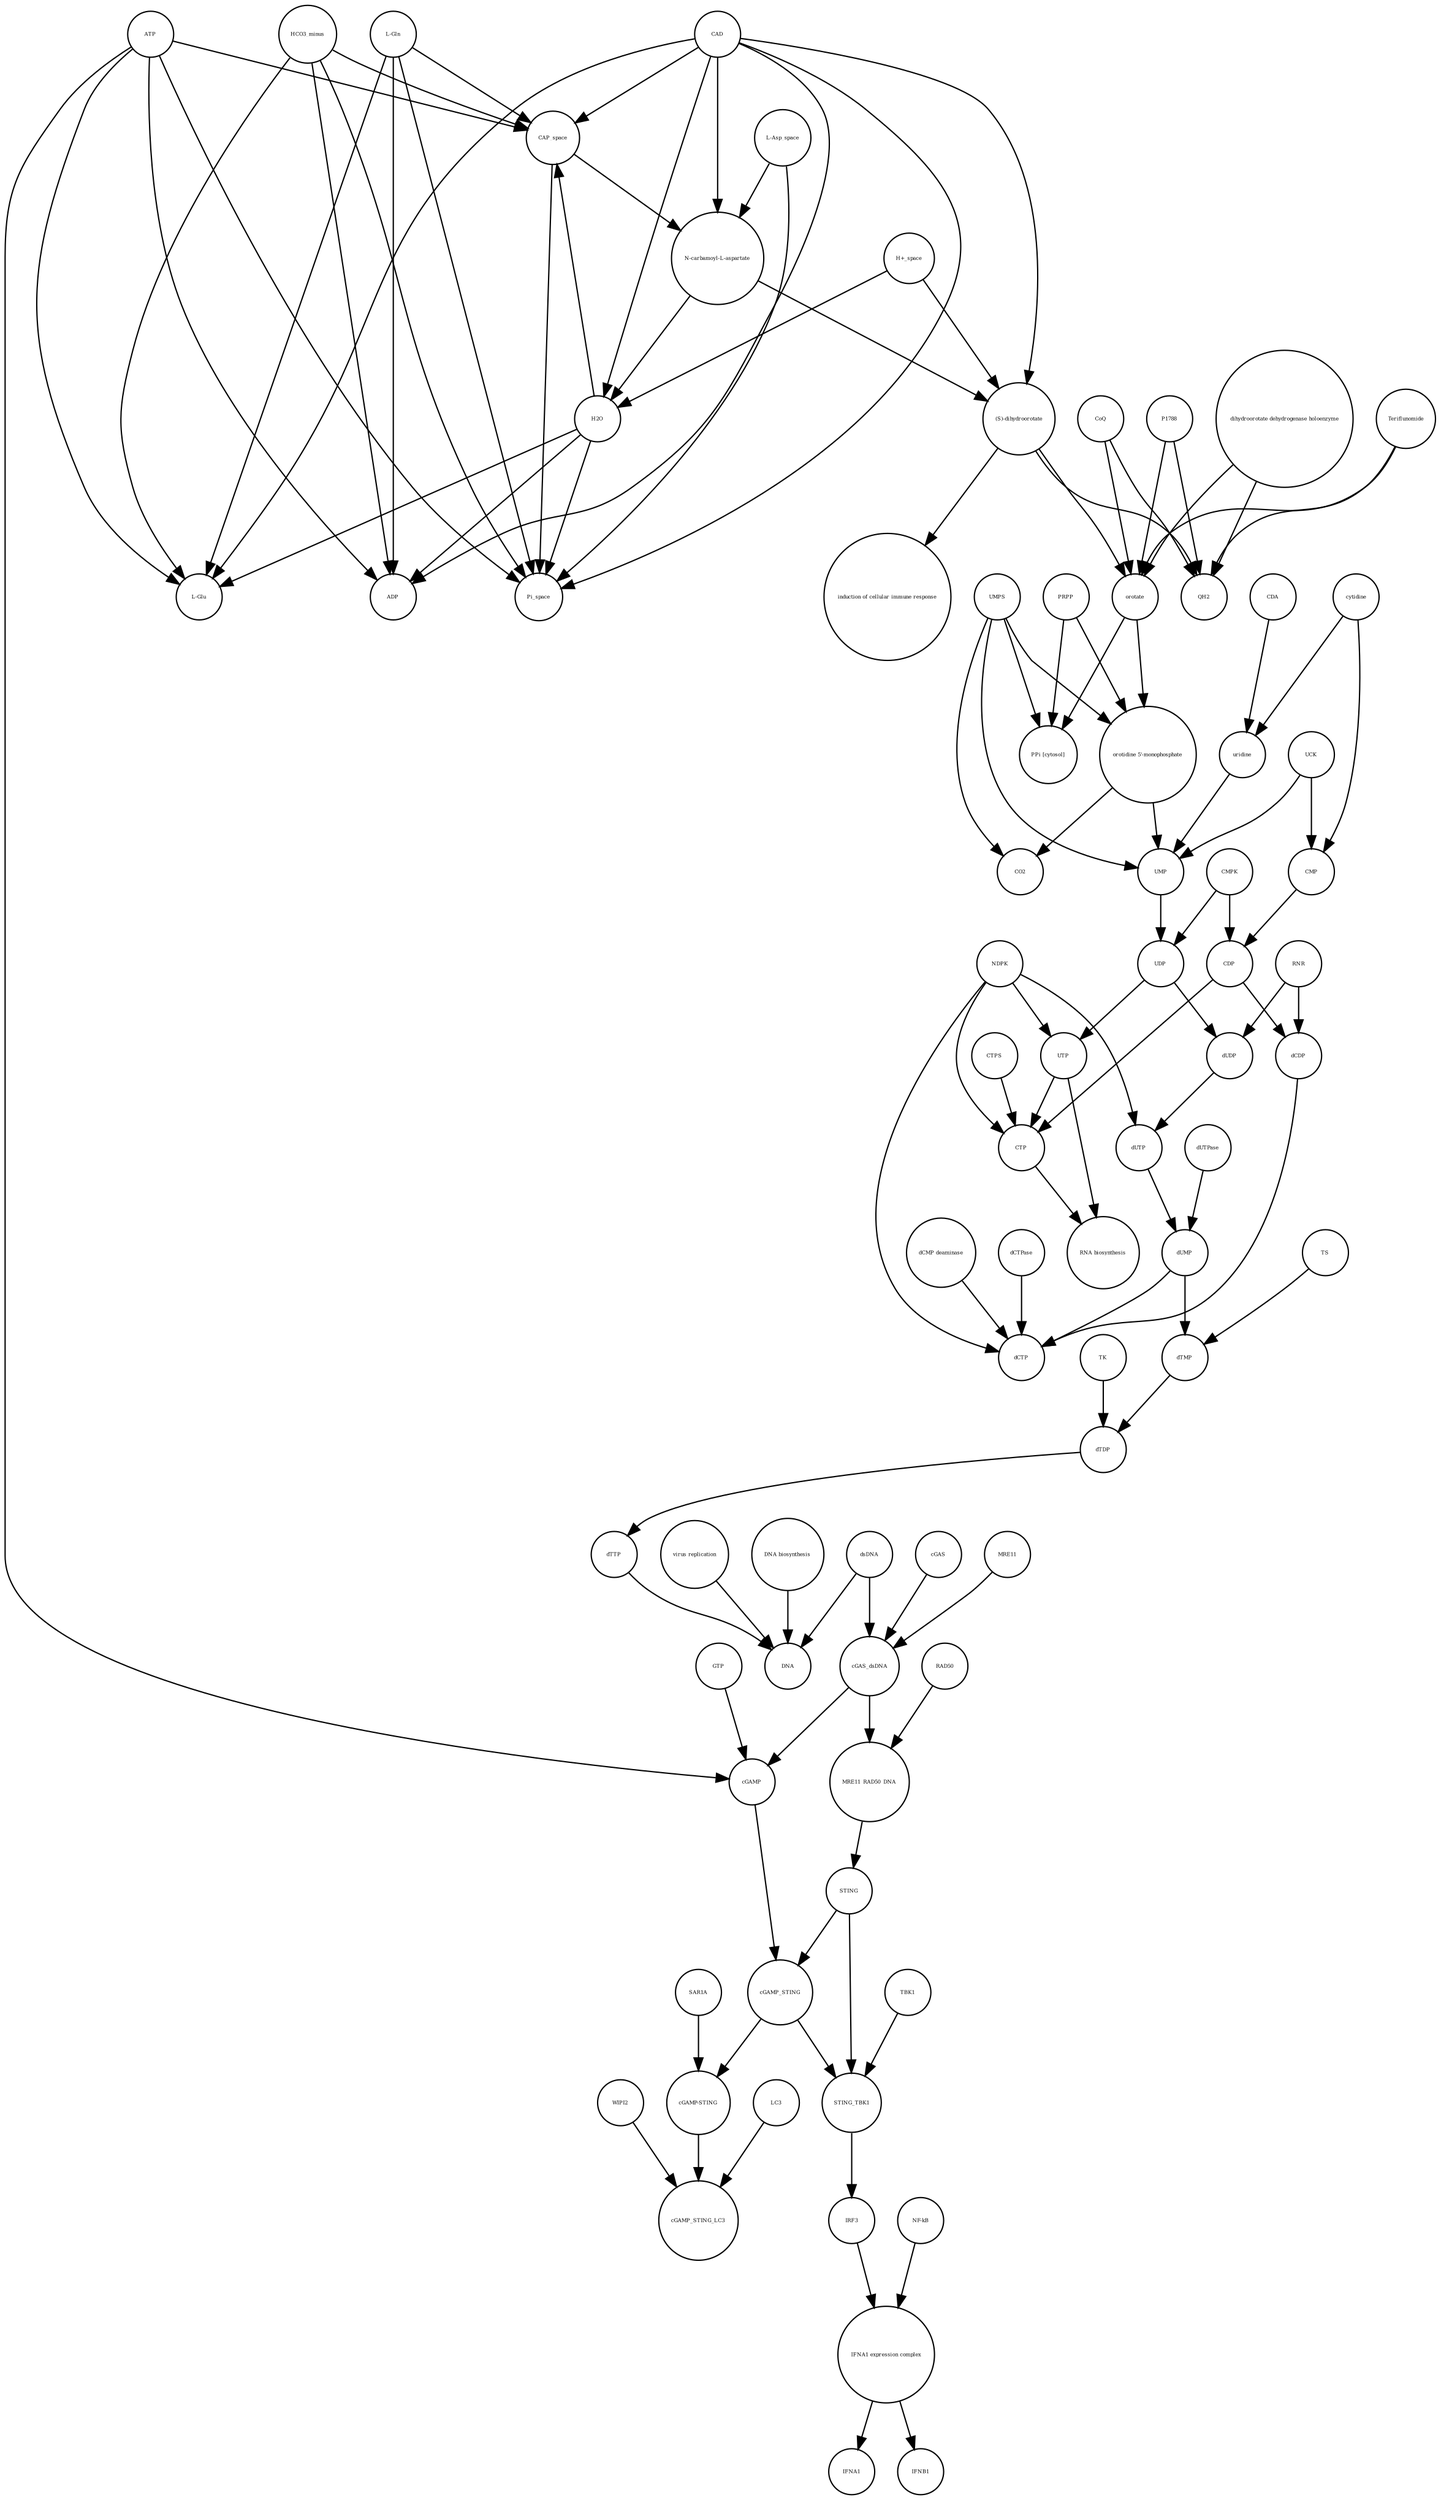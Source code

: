 strict digraph  {
UTP [annotation="", bipartite=0, cls="simple chemical", fontsize=4, label=UTP, shape=circle];
"RNA biosynthesis" [annotation="urn_miriam_obo.go_GO%3A0032774", bipartite=0, cls=phenotype, fontsize=4, label="RNA biosynthesis", shape=circle];
CTP [annotation="", bipartite=0, cls="simple chemical", fontsize=4, label=CTP, shape=circle];
"(S)-dihydroorotate" [annotation="", bipartite=0, cls="simple chemical", fontsize=4, label="(S)-dihydroorotate", shape=circle];
"induction of cellular immune response" [annotation="", bipartite=0, cls=phenotype, fontsize=4, label="induction of cellular immune response", shape=circle];
"L-Glu" [annotation="", bipartite=0, cls="simple chemical", fontsize=4, label="L-Glu", shape=circle];
RNR [annotation="", bipartite=0, cls=macromolecule, fontsize=4, label=RNR, shape=circle];
dUTPase [annotation="", bipartite=0, cls=macromolecule, fontsize=4, label=dUTPase, shape=circle];
TK [annotation="", bipartite=0, cls=macromolecule, fontsize=4, label=TK, shape=circle];
"virus replication" [annotation="", bipartite=0, cls=phenotype, fontsize=4, label="virus replication", shape=circle];
cGAS [annotation="", bipartite=0, cls=macromolecule, fontsize=4, label=cGAS, shape=circle];
CAD [annotation="", bipartite=0, cls=macromolecule, fontsize=4, label=CAD, shape=circle];
dCTP [annotation="", bipartite=0, cls="simple chemical", fontsize=4, label=dCTP, shape=circle];
cGAMP [annotation="", bipartite=0, cls="simple chemical", fontsize=4, label=cGAMP, shape=circle];
cGAMP_STING_LC3 [annotation="", bipartite=0, cls=complex, fontsize=4, label=cGAMP_STING_LC3, shape=circle];
QH2 [annotation="", bipartite=0, cls="simple chemical", fontsize=4, label=QH2, shape=circle];
UMPS [annotation="", bipartite=0, cls="macromolecule multimer", fontsize=4, label=UMPS, shape=circle];
PRPP [annotation="", bipartite=0, cls="simple chemical", fontsize=4, label=PRPP, shape=circle];
IFNA1 [annotation="", bipartite=0, cls="nucleic acid feature", fontsize=4, label=IFNA1, shape=circle];
DNA [annotation="", bipartite=0, cls="nucleic acid feature", fontsize=4, label=DNA, shape=circle];
"L-Gln" [annotation="", bipartite=0, cls="simple chemical", fontsize=4, label="L-Gln", shape=circle];
"IFNA1 expression complex" [annotation="", bipartite=0, cls=complex, fontsize=4, label="IFNA1 expression complex", shape=circle];
LC3 [annotation="", bipartite=0, cls=macromolecule, fontsize=4, label=LC3, shape=circle];
P1788 [annotation="", bipartite=0, cls="simple chemical", fontsize=4, label=P1788, shape=circle];
"dCMP deaminase" [annotation="", bipartite=0, cls=macromolecule, fontsize=4, label="dCMP deaminase", shape=circle];
TS [annotation="", bipartite=0, cls=macromolecule, fontsize=4, label=TS, shape=circle];
UMP [annotation="", bipartite=0, cls="simple chemical", fontsize=4, label=UMP, shape=circle];
CMP [annotation="", bipartite=0, cls="simple chemical", fontsize=4, label=CMP, shape=circle];
Pi_space [annotation="", bipartite=0, cls="simple chemical", fontsize=4, label=Pi_space, shape=circle];
RAD50 [annotation="", bipartite=0, cls="macromolecule multimer", fontsize=4, label=RAD50, shape=circle];
UDP [annotation="", bipartite=0, cls="simple chemical", fontsize=4, label=UDP, shape=circle];
dCTPase [annotation="", bipartite=0, cls=macromolecule, fontsize=4, label=dCTPase, shape=circle];
UCK [annotation="", bipartite=0, cls=macromolecule, fontsize=4, label=UCK, shape=circle];
"H+_space" [annotation="", bipartite=0, cls="simple chemical", fontsize=4, label="H+_space", shape=circle];
"PPi [cytosol]" [annotation="", bipartite=0, cls="simple chemical", fontsize=4, label="PPi [cytosol]", shape=circle];
"dihydroorotate dehydrogenase holoenzyme" [annotation="", bipartite=0, cls="simple chemical", fontsize=4, label="dihydroorotate dehydrogenase holoenzyme", shape=circle];
dUTP [annotation="", bipartite=0, cls="simple chemical", fontsize=4, label=dUTP, shape=circle];
"L-Asp_space" [annotation="", bipartite=0, cls="simple chemical", fontsize=4, label="L-Asp_space", shape=circle];
"DNA biosynthesis" [annotation="urn_miriam_obo.go_GO%3A0071897", bipartite=0, cls=phenotype, fontsize=4, label="DNA biosynthesis", shape=circle];
GTP [annotation="", bipartite=0, cls="simple chemical", fontsize=4, label=GTP, shape=circle];
dTMP [annotation="", bipartite=0, cls="simple chemical", fontsize=4, label=dTMP, shape=circle];
NDPK [annotation="", bipartite=0, cls=macromolecule, fontsize=4, label=NDPK, shape=circle];
dUMP [annotation="", bipartite=0, cls="simple chemical", fontsize=4, label=dUMP, shape=circle];
MRE11_RAD50_DNA [annotation="", bipartite=0, cls=complex, fontsize=4, label=MRE11_RAD50_DNA, shape=circle];
cytidine [annotation="", bipartite=0, cls="simple chemical", fontsize=4, label=cytidine, shape=circle];
"cGAMP-STING" [annotation="", bipartite=0, cls=complex, fontsize=4, label="cGAMP-STING", shape=circle];
"orotidine 5'-monophosphate" [annotation="", bipartite=0, cls="simple chemical", fontsize=4, label="orotidine 5'-monophosphate", shape=circle];
dsDNA [annotation="", bipartite=0, cls="simple chemical", fontsize=4, label=dsDNA, shape=circle];
IRF3 [annotation="", bipartite=0, cls="macromolecule multimer", fontsize=4, label=IRF3, shape=circle];
orotate [annotation="", bipartite=0, cls="simple chemical", fontsize=4, label=orotate, shape=circle];
"N-carbamoyl-L-aspartate" [annotation="", bipartite=0, cls="simple chemical", fontsize=4, label="N-carbamoyl-L-aspartate", shape=circle];
HCO3_minus [annotation="", bipartite=0, cls="simple chemical", fontsize=4, label=HCO3_minus, shape=circle];
CMPK [annotation="", bipartite=0, cls=macromolecule, fontsize=4, label=CMPK, shape=circle];
CDP [annotation="", bipartite=0, cls="simple chemical", fontsize=4, label=CDP, shape=circle];
CTPS [annotation="", bipartite=0, cls=macromolecule, fontsize=4, label=CTPS, shape=circle];
uridine [annotation="", bipartite=0, cls="simple chemical", fontsize=4, label=uridine, shape=circle];
STING_TBK1 [annotation="", bipartite=0, cls=complex, fontsize=4, label=STING_TBK1, shape=circle];
IFNB1 [annotation="", bipartite=0, cls="nucleic acid feature", fontsize=4, label=IFNB1, shape=circle];
dTTP [annotation="", bipartite=0, cls="simple chemical", fontsize=4, label=dTTP, shape=circle];
SAR1A [annotation="", bipartite=0, cls=macromolecule, fontsize=4, label=SAR1A, shape=circle];
CAP_space [annotation="", bipartite=0, cls="simple chemical", fontsize=4, label=CAP_space, shape=circle];
cGAMP_STING [annotation="", bipartite=0, cls=complex, fontsize=4, label=cGAMP_STING, shape=circle];
ATP [annotation="", bipartite=0, cls="simple chemical", fontsize=4, label=ATP, shape=circle];
ADP [annotation="", bipartite=0, cls="simple chemical", fontsize=4, label=ADP, shape=circle];
STING [annotation="", bipartite=0, cls="macromolecule multimer", fontsize=4, label=STING, shape=circle];
dTDP [annotation="", bipartite=0, cls="simple chemical", fontsize=4, label=dTDP, shape=circle];
H2O [annotation="", bipartite=0, cls="simple chemical", fontsize=4, label=H2O, shape=circle];
TBK1 [annotation="", bipartite=0, cls=macromolecule, fontsize=4, label=TBK1, shape=circle];
cGAS_dsDNA [annotation="", bipartite=0, cls=complex, fontsize=4, label=cGAS_dsDNA, shape=circle];
Teriflunomide [annotation="", bipartite=0, cls="simple chemical", fontsize=4, label=Teriflunomide, shape=circle];
CoQ [annotation="", bipartite=0, cls="simple chemical", fontsize=4, label=CoQ, shape=circle];
CO2 [annotation="", bipartite=0, cls="simple chemical", fontsize=4, label=CO2, shape=circle];
CDA [annotation="", bipartite=0, cls=macromolecule, fontsize=4, label=CDA, shape=circle];
dUDP [annotation="", bipartite=0, cls="simple chemical", fontsize=4, label=dUDP, shape=circle];
"NF-kB" [annotation="", bipartite=0, cls=complex, fontsize=4, label="NF-kB", shape=circle];
WIPI2 [annotation="", bipartite=0, cls=macromolecule, fontsize=4, label=WIPI2, shape=circle];
MRE11 [annotation="", bipartite=0, cls="macromolecule multimer", fontsize=4, label=MRE11, shape=circle];
dCDP [annotation="", bipartite=0, cls="simple chemical", fontsize=4, label=dCDP, shape=circle];
UTP -> "RNA biosynthesis"  [annotation="", interaction_type="necessary stimulation"];
UTP -> CTP  [annotation="", interaction_type=production];
CTP -> "RNA biosynthesis"  [annotation="", interaction_type="necessary stimulation"];
"(S)-dihydroorotate" -> "induction of cellular immune response"  [annotation="", interaction_type="necessary stimulation"];
"(S)-dihydroorotate" -> orotate  [annotation="", interaction_type=production];
"(S)-dihydroorotate" -> QH2  [annotation="", interaction_type=production];
RNR -> dCDP  [annotation="", interaction_type=catalysis];
RNR -> dUDP  [annotation="", interaction_type=catalysis];
dUTPase -> dUMP  [annotation="", interaction_type=catalysis];
TK -> dTDP  [annotation="", interaction_type=catalysis];
"virus replication" -> DNA  [annotation="", interaction_type=inhibition];
cGAS -> cGAS_dsDNA  [annotation="", interaction_type=production];
CAD -> "(S)-dihydroorotate"  [annotation=urn_miriam_reactome_REACT_1698, interaction_type=catalysis];
CAD -> H2O  [annotation=urn_miriam_reactome_REACT_1698, interaction_type=catalysis];
CAD -> Pi_space  [annotation=urn_miriam_reactome_REACT_1698, interaction_type=catalysis];
CAD -> "N-carbamoyl-L-aspartate"  [annotation=urn_miriam_reactome_REACT_1698, interaction_type=catalysis];
CAD -> "L-Glu"  [annotation=urn_miriam_reactome_REACT_1698, interaction_type=catalysis];
CAD -> CAP_space  [annotation=urn_miriam_reactome_REACT_1698, interaction_type=catalysis];
CAD -> ADP  [annotation=urn_miriam_reactome_REACT_1698, interaction_type=catalysis];
cGAMP -> cGAMP_STING  [annotation="", interaction_type=production];
UMPS -> CO2  [annotation=urn_miriam_reactome_REACT_1698, interaction_type=catalysis];
UMPS -> UMP  [annotation=urn_miriam_reactome_REACT_1698, interaction_type=catalysis];
UMPS -> "orotidine 5'-monophosphate"  [annotation=urn_miriam_reactome_REACT_1698, interaction_type=catalysis];
UMPS -> "PPi [cytosol]"  [annotation=urn_miriam_reactome_REACT_1698, interaction_type=catalysis];
PRPP -> "orotidine 5'-monophosphate"  [annotation="", interaction_type=production];
PRPP -> "PPi [cytosol]"  [annotation="", interaction_type=production];
"L-Gln" -> "L-Glu"  [annotation="", interaction_type=production];
"L-Gln" -> Pi_space  [annotation="", interaction_type=production];
"L-Gln" -> ADP  [annotation="", interaction_type=production];
"L-Gln" -> CAP_space  [annotation="", interaction_type=production];
"IFNA1 expression complex" -> IFNA1  [annotation="", interaction_type=stimulation];
"IFNA1 expression complex" -> IFNB1  [annotation="", interaction_type=stimulation];
LC3 -> cGAMP_STING_LC3  [annotation="", interaction_type=production];
P1788 -> orotate  [annotation=urn_miriam_reactome_REACT_1698, interaction_type=inhibition];
P1788 -> QH2  [annotation=urn_miriam_reactome_REACT_1698, interaction_type=inhibition];
"dCMP deaminase" -> dCTP  [annotation="", interaction_type=catalysis];
TS -> dTMP  [annotation="", interaction_type=catalysis];
UMP -> UDP  [annotation="", interaction_type=production];
CMP -> CDP  [annotation="", interaction_type=production];
RAD50 -> MRE11_RAD50_DNA  [annotation="", interaction_type=production];
UDP -> UTP  [annotation="", interaction_type=production];
UDP -> dUDP  [annotation="", interaction_type=production];
dCTPase -> dCTP  [annotation="", interaction_type=catalysis];
UCK -> UMP  [annotation="", interaction_type=catalysis];
UCK -> CMP  [annotation="", interaction_type=catalysis];
"H+_space" -> "(S)-dihydroorotate"  [annotation="", interaction_type=production];
"H+_space" -> H2O  [annotation="", interaction_type=production];
"dihydroorotate dehydrogenase holoenzyme" -> orotate  [annotation=urn_miriam_reactome_REACT_1698, interaction_type=catalysis];
"dihydroorotate dehydrogenase holoenzyme" -> QH2  [annotation=urn_miriam_reactome_REACT_1698, interaction_type=catalysis];
dUTP -> dUMP  [annotation="", interaction_type=production];
"L-Asp_space" -> "N-carbamoyl-L-aspartate"  [annotation="", interaction_type=production];
"L-Asp_space" -> Pi_space  [annotation="", interaction_type=production];
"DNA biosynthesis" -> DNA  [annotation="", interaction_type=catalysis];
GTP -> cGAMP  [annotation="", interaction_type=production];
dTMP -> dTDP  [annotation="", interaction_type=production];
NDPK -> CTP  [annotation="", interaction_type=catalysis];
NDPK -> dCTP  [annotation="", interaction_type=catalysis];
NDPK -> dUTP  [annotation="", interaction_type=catalysis];
NDPK -> UTP  [annotation="", interaction_type=catalysis];
dUMP -> dTMP  [annotation="", interaction_type=production];
dUMP -> dCTP  [annotation="", interaction_type=production];
MRE11_RAD50_DNA -> STING  [annotation="", interaction_type=catalysis];
cytidine -> uridine  [annotation="", interaction_type=production];
cytidine -> CMP  [annotation="", interaction_type=production];
"cGAMP-STING" -> cGAMP_STING_LC3  [annotation="", interaction_type=production];
"orotidine 5'-monophosphate" -> CO2  [annotation="", interaction_type=production];
"orotidine 5'-monophosphate" -> UMP  [annotation="", interaction_type=production];
dsDNA -> DNA  [annotation="", interaction_type=production];
dsDNA -> cGAS_dsDNA  [annotation="", interaction_type=production];
IRF3 -> "IFNA1 expression complex"  [annotation="", interaction_type=production];
orotate -> "orotidine 5'-monophosphate"  [annotation="", interaction_type=production];
orotate -> "PPi [cytosol]"  [annotation="", interaction_type=production];
"N-carbamoyl-L-aspartate" -> "(S)-dihydroorotate"  [annotation="", interaction_type=production];
"N-carbamoyl-L-aspartate" -> H2O  [annotation="", interaction_type=production];
HCO3_minus -> "L-Glu"  [annotation="", interaction_type=production];
HCO3_minus -> Pi_space  [annotation="", interaction_type=production];
HCO3_minus -> ADP  [annotation="", interaction_type=production];
HCO3_minus -> CAP_space  [annotation="", interaction_type=production];
CMPK -> UDP  [annotation="", interaction_type=catalysis];
CMPK -> CDP  [annotation="", interaction_type=catalysis];
CDP -> CTP  [annotation="", interaction_type=production];
CDP -> dCDP  [annotation="", interaction_type=production];
CTPS -> CTP  [annotation="", interaction_type=catalysis];
uridine -> UMP  [annotation="", interaction_type=production];
STING_TBK1 -> IRF3  [annotation="", interaction_type=catalysis];
dTTP -> DNA  [annotation="", interaction_type=production];
SAR1A -> "cGAMP-STING"  [annotation="", interaction_type=catalysis];
CAP_space -> "N-carbamoyl-L-aspartate"  [annotation="", interaction_type=production];
CAP_space -> Pi_space  [annotation="", interaction_type=production];
cGAMP_STING -> STING_TBK1  [annotation="", interaction_type=production];
cGAMP_STING -> "cGAMP-STING"  [annotation="", interaction_type=production];
ATP -> cGAMP  [annotation="", interaction_type=production];
ATP -> "L-Glu"  [annotation="", interaction_type=production];
ATP -> CAP_space  [annotation="", interaction_type=production];
ATP -> ADP  [annotation="", interaction_type=production];
ATP -> Pi_space  [annotation="", interaction_type=production];
STING -> STING_TBK1  [annotation="", interaction_type=production];
STING -> cGAMP_STING  [annotation="", interaction_type=production];
dTDP -> dTTP  [annotation="", interaction_type=production];
H2O -> "L-Glu"  [annotation="", interaction_type=production];
H2O -> Pi_space  [annotation="", interaction_type=production];
H2O -> ADP  [annotation="", interaction_type=production];
H2O -> CAP_space  [annotation="", interaction_type=production];
TBK1 -> STING_TBK1  [annotation="", interaction_type=production];
cGAS_dsDNA -> cGAMP  [annotation="", interaction_type=catalysis];
cGAS_dsDNA -> MRE11_RAD50_DNA  [annotation="", interaction_type=production];
Teriflunomide -> orotate  [annotation=urn_miriam_reactome_REACT_1698, interaction_type=inhibition];
Teriflunomide -> QH2  [annotation=urn_miriam_reactome_REACT_1698, interaction_type=inhibition];
CoQ -> orotate  [annotation="", interaction_type=production];
CoQ -> QH2  [annotation="", interaction_type=production];
CDA -> uridine  [annotation="", interaction_type=catalysis];
dUDP -> dUTP  [annotation="", interaction_type=production];
"NF-kB" -> "IFNA1 expression complex"  [annotation="", interaction_type=production];
WIPI2 -> cGAMP_STING_LC3  [annotation="", interaction_type=catalysis];
MRE11 -> cGAS_dsDNA  [annotation="", interaction_type=production];
dCDP -> dCTP  [annotation="", interaction_type=production];
}
